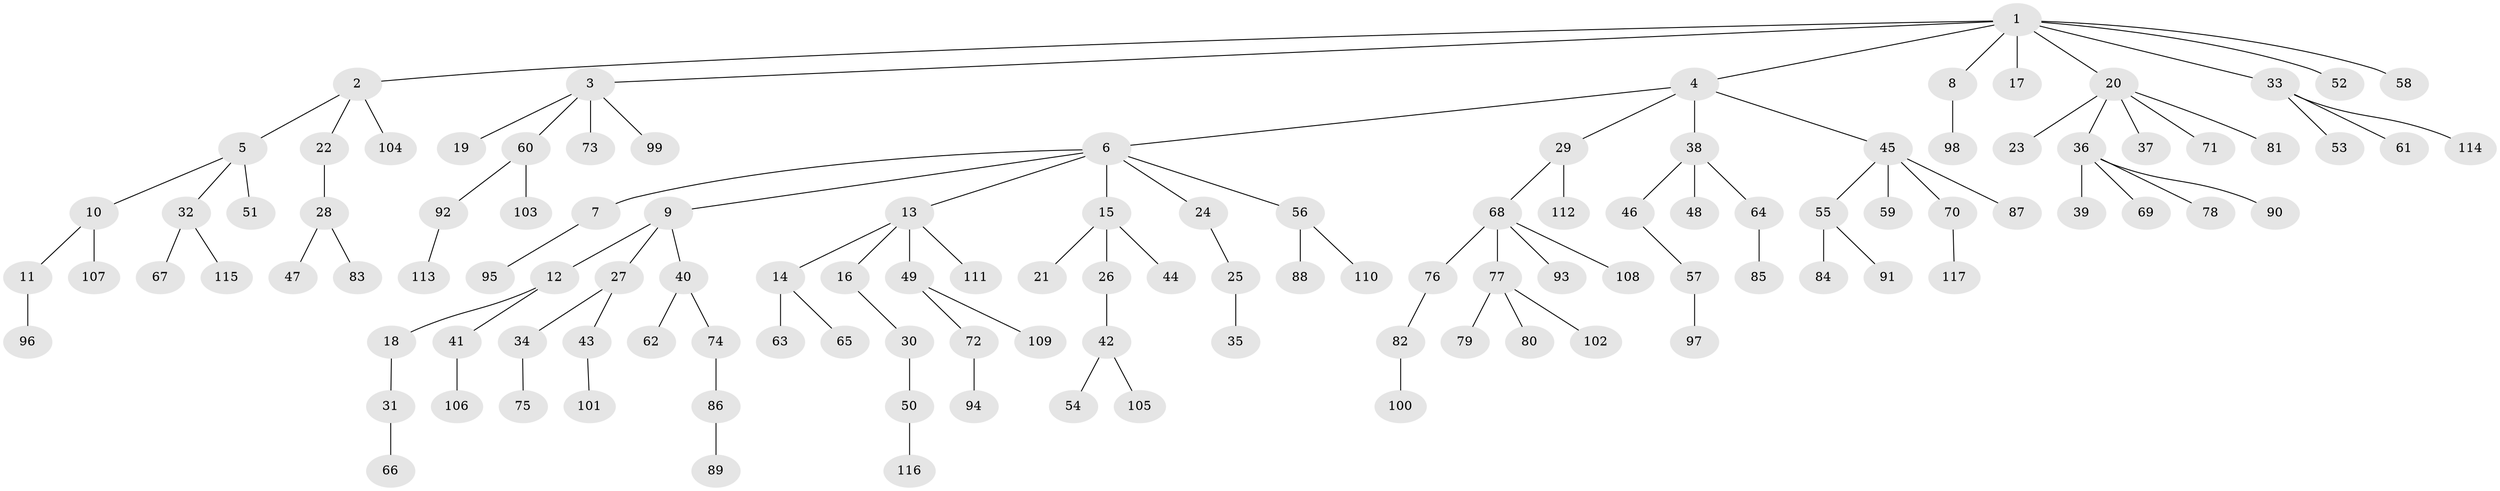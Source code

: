// Generated by graph-tools (version 1.1) at 2025/50/03/09/25 03:50:26]
// undirected, 117 vertices, 116 edges
graph export_dot {
graph [start="1"]
  node [color=gray90,style=filled];
  1;
  2;
  3;
  4;
  5;
  6;
  7;
  8;
  9;
  10;
  11;
  12;
  13;
  14;
  15;
  16;
  17;
  18;
  19;
  20;
  21;
  22;
  23;
  24;
  25;
  26;
  27;
  28;
  29;
  30;
  31;
  32;
  33;
  34;
  35;
  36;
  37;
  38;
  39;
  40;
  41;
  42;
  43;
  44;
  45;
  46;
  47;
  48;
  49;
  50;
  51;
  52;
  53;
  54;
  55;
  56;
  57;
  58;
  59;
  60;
  61;
  62;
  63;
  64;
  65;
  66;
  67;
  68;
  69;
  70;
  71;
  72;
  73;
  74;
  75;
  76;
  77;
  78;
  79;
  80;
  81;
  82;
  83;
  84;
  85;
  86;
  87;
  88;
  89;
  90;
  91;
  92;
  93;
  94;
  95;
  96;
  97;
  98;
  99;
  100;
  101;
  102;
  103;
  104;
  105;
  106;
  107;
  108;
  109;
  110;
  111;
  112;
  113;
  114;
  115;
  116;
  117;
  1 -- 2;
  1 -- 3;
  1 -- 4;
  1 -- 8;
  1 -- 17;
  1 -- 20;
  1 -- 33;
  1 -- 52;
  1 -- 58;
  2 -- 5;
  2 -- 22;
  2 -- 104;
  3 -- 19;
  3 -- 60;
  3 -- 73;
  3 -- 99;
  4 -- 6;
  4 -- 29;
  4 -- 38;
  4 -- 45;
  5 -- 10;
  5 -- 32;
  5 -- 51;
  6 -- 7;
  6 -- 9;
  6 -- 13;
  6 -- 15;
  6 -- 24;
  6 -- 56;
  7 -- 95;
  8 -- 98;
  9 -- 12;
  9 -- 27;
  9 -- 40;
  10 -- 11;
  10 -- 107;
  11 -- 96;
  12 -- 18;
  12 -- 41;
  13 -- 14;
  13 -- 16;
  13 -- 49;
  13 -- 111;
  14 -- 63;
  14 -- 65;
  15 -- 21;
  15 -- 26;
  15 -- 44;
  16 -- 30;
  18 -- 31;
  20 -- 23;
  20 -- 36;
  20 -- 37;
  20 -- 71;
  20 -- 81;
  22 -- 28;
  24 -- 25;
  25 -- 35;
  26 -- 42;
  27 -- 34;
  27 -- 43;
  28 -- 47;
  28 -- 83;
  29 -- 68;
  29 -- 112;
  30 -- 50;
  31 -- 66;
  32 -- 67;
  32 -- 115;
  33 -- 53;
  33 -- 61;
  33 -- 114;
  34 -- 75;
  36 -- 39;
  36 -- 69;
  36 -- 78;
  36 -- 90;
  38 -- 46;
  38 -- 48;
  38 -- 64;
  40 -- 62;
  40 -- 74;
  41 -- 106;
  42 -- 54;
  42 -- 105;
  43 -- 101;
  45 -- 55;
  45 -- 59;
  45 -- 70;
  45 -- 87;
  46 -- 57;
  49 -- 72;
  49 -- 109;
  50 -- 116;
  55 -- 84;
  55 -- 91;
  56 -- 88;
  56 -- 110;
  57 -- 97;
  60 -- 92;
  60 -- 103;
  64 -- 85;
  68 -- 76;
  68 -- 77;
  68 -- 93;
  68 -- 108;
  70 -- 117;
  72 -- 94;
  74 -- 86;
  76 -- 82;
  77 -- 79;
  77 -- 80;
  77 -- 102;
  82 -- 100;
  86 -- 89;
  92 -- 113;
}

